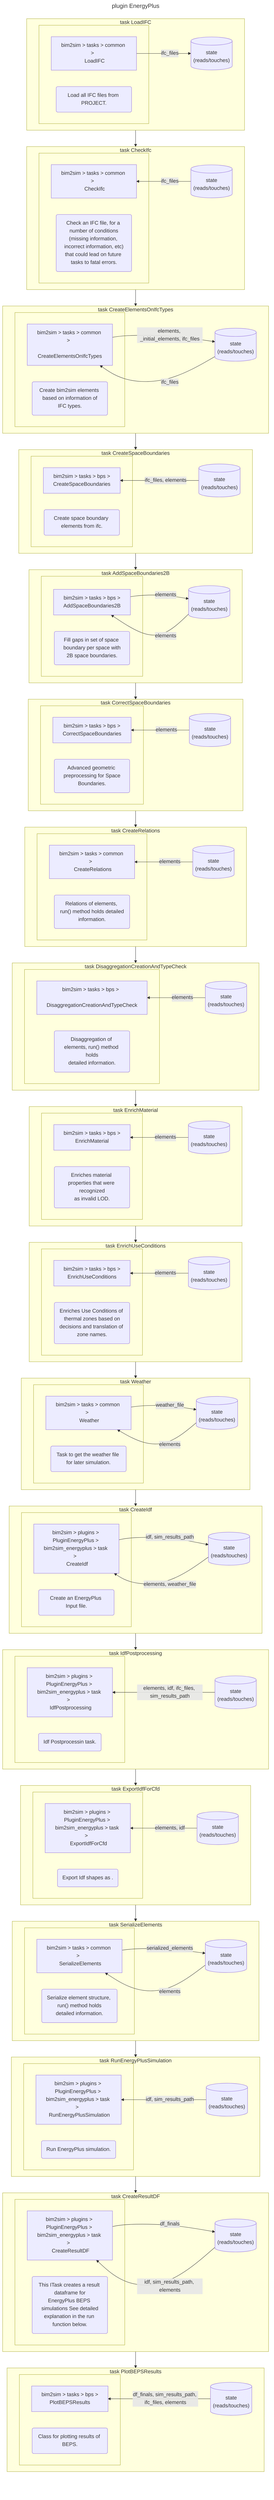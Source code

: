 ---
title: plugin EnergyPlus
---
flowchart TB
    
subgraph taskLoadIFC["task LoadIFC"]
 subgraph "" 

  tLoadIFC["bim2sim > tasks > common >  
 LoadIFC"]
  extLoadIFC(" Load all IFC files from PROJECT. " )
 end

stateLoadIFC[("state
 (reads/touches)")]
    
tLoadIFC -- ifc_files --> stateLoadIFC

end
    
subgraph taskCheckIfc["task CheckIfc"]
 subgraph "" 

  tCheckIfc["bim2sim > tasks > common >  
 CheckIfc"]
  extCheckIfc("  Check an IFC file, for a number of conditions
(missing information, incorrect information, etc)
that could lead on future tasks to fatal errors. " )
 end

stateCheckIfc[("state
 (reads/touches)")]
    
stateCheckIfc -- ifc_files --> tCheckIfc
direction RL
end
    
subgraph taskCreateElementsOnIfcTypes["task CreateElementsOnIfcTypes"]
 subgraph "" 

  tCreateElementsOnIfcTypes["bim2sim > tasks > common >  
 CreateElementsOnIfcTypes"]
  extCreateElementsOnIfcTypes(" Create bim2sim elements based on information of
IFC types. " )
 end

stateCreateElementsOnIfcTypes[("state
 (reads/touches)")]
    
stateCreateElementsOnIfcTypes -- ifc_files --> tCreateElementsOnIfcTypes

tCreateElementsOnIfcTypes -- elements, _initial_elements, ifc_files --> stateCreateElementsOnIfcTypes

end
    
subgraph taskCreateSpaceBoundaries["task CreateSpaceBoundaries"]
 subgraph "" 

  tCreateSpaceBoundaries["bim2sim > tasks > bps >  
 CreateSpaceBoundaries"]
  extCreateSpaceBoundaries(" Create space boundary elements from ifc. " )
 end

stateCreateSpaceBoundaries[("state
 (reads/touches)")]
    
stateCreateSpaceBoundaries -- ifc_files, elements --> tCreateSpaceBoundaries
direction RL
end
    
subgraph taskAddSpaceBoundaries2B["task AddSpaceBoundaries2B"]
 subgraph "" 

  tAddSpaceBoundaries2B["bim2sim > tasks > bps >  
 AddSpaceBoundaries2B"]
  extAddSpaceBoundaries2B(" Fill gaps in set of space boundary per space with
2B space boundaries. " )
 end

stateAddSpaceBoundaries2B[("state
 (reads/touches)")]
    
stateAddSpaceBoundaries2B -- elements --> tAddSpaceBoundaries2B

tAddSpaceBoundaries2B -- elements --> stateAddSpaceBoundaries2B

end
    
subgraph taskCorrectSpaceBoundaries["task CorrectSpaceBoundaries"]
 subgraph "" 

  tCorrectSpaceBoundaries["bim2sim > tasks > bps >  
 CorrectSpaceBoundaries"]
  extCorrectSpaceBoundaries(" Advanced geometric preprocessing for Space
Boundaries. " )
 end

stateCorrectSpaceBoundaries[("state
 (reads/touches)")]
    
stateCorrectSpaceBoundaries -- elements --> tCorrectSpaceBoundaries
direction RL
end
    
subgraph taskCreateRelations["task CreateRelations"]
 subgraph "" 

  tCreateRelations["bim2sim > tasks > common >  
 CreateRelations"]
  extCreateRelations(" Relations of elements, run() method holds detailed
information. " )
 end

stateCreateRelations[("state
 (reads/touches)")]
    
stateCreateRelations -- elements --> tCreateRelations
direction RL
end
    
subgraph taskDisaggregationCreationAndTypeCheck["task DisaggregationCreationAndTypeCheck"]
 subgraph "" 

  tDisaggregationCreationAndTypeCheck["bim2sim > tasks > bps >  
 DisaggregationCreationAndTypeCheck"]
  extDisaggregationCreationAndTypeCheck(" Disaggregation of elements, run() method holds
detailed information. " )
 end

stateDisaggregationCreationAndTypeCheck[("state
 (reads/touches)")]
    
stateDisaggregationCreationAndTypeCheck -- elements --> tDisaggregationCreationAndTypeCheck
direction RL
end
    
subgraph taskEnrichMaterial["task EnrichMaterial"]
 subgraph "" 

  tEnrichMaterial["bim2sim > tasks > bps >  
 EnrichMaterial"]
  extEnrichMaterial(" Enriches material properties that were recognized
as invalid LOD. " )
 end

stateEnrichMaterial[("state
 (reads/touches)")]
    
stateEnrichMaterial -- elements --> tEnrichMaterial
direction RL
end
    
subgraph taskEnrichUseConditions["task EnrichUseConditions"]
 subgraph "" 

  tEnrichUseConditions["bim2sim > tasks > bps >  
 EnrichUseConditions"]
  extEnrichUseConditions(" Enriches Use Conditions of thermal zones based on
decisions and translation of zone names. " )
 end

stateEnrichUseConditions[("state
 (reads/touches)")]
    
stateEnrichUseConditions -- elements --> tEnrichUseConditions
direction RL
end
    
subgraph taskWeather["task Weather"]
 subgraph "" 

  tWeather["bim2sim > tasks > common >  
 Weather"]
  extWeather(" Task to get the weather file for later simulation. " )
 end

stateWeather[("state
 (reads/touches)")]
    
stateWeather -- elements --> tWeather

tWeather -- weather_file --> stateWeather

end
    
subgraph taskCreateIdf["task CreateIdf"]
 subgraph "" 

  tCreateIdf["bim2sim > plugins > PluginEnergyPlus > 
bim2sim_energyplus > task >  
 CreateIdf"]
  extCreateIdf(" Create an EnergyPlus Input file. " )
 end

stateCreateIdf[("state
 (reads/touches)")]
    
stateCreateIdf -- elements, weather_file --> tCreateIdf

tCreateIdf -- idf, sim_results_path --> stateCreateIdf

end
    
subgraph taskIdfPostprocessing["task IdfPostprocessing"]
 subgraph "" 

  tIdfPostprocessing["bim2sim > plugins > PluginEnergyPlus > 
bim2sim_energyplus > task >  
 IdfPostprocessing"]
  extIdfPostprocessing(" Idf Postprocessin task. " )
 end

stateIdfPostprocessing[("state
 (reads/touches)")]
    
stateIdfPostprocessing -- elements, idf, ifc_files, sim_results_path --> tIdfPostprocessing
direction RL
end
    
subgraph taskExportIdfForCfd["task ExportIdfForCfd"]
 subgraph "" 

  tExportIdfForCfd["bim2sim > plugins > PluginEnergyPlus > 
bim2sim_energyplus > task >  
 ExportIdfForCfd"]
  extExportIdfForCfd("  Export Idf shapes as . " )
 end

stateExportIdfForCfd[("state
 (reads/touches)")]
    
stateExportIdfForCfd -- elements, idf --> tExportIdfForCfd
direction RL
end
    
subgraph taskSerializeElements["task SerializeElements"]
 subgraph "" 

  tSerializeElements["bim2sim > tasks > common >  
 SerializeElements"]
  extSerializeElements(" Serialize element structure, run() method holds
detailed information. " )
 end

stateSerializeElements[("state
 (reads/touches)")]
    
stateSerializeElements -- elements --> tSerializeElements

tSerializeElements -- serialized_elements --> stateSerializeElements

end
    
subgraph taskRunEnergyPlusSimulation["task RunEnergyPlusSimulation"]
 subgraph "" 

  tRunEnergyPlusSimulation["bim2sim > plugins > PluginEnergyPlus > 
bim2sim_energyplus > task >  
 RunEnergyPlusSimulation"]
  extRunEnergyPlusSimulation(" Run EnergyPlus simulation. " )
 end

stateRunEnergyPlusSimulation[("state
 (reads/touches)")]
    
stateRunEnergyPlusSimulation -- idf, sim_results_path --> tRunEnergyPlusSimulation
direction RL
end
    
subgraph taskCreateResultDF["task CreateResultDF"]
 subgraph "" 

  tCreateResultDF["bim2sim > plugins > PluginEnergyPlus > 
bim2sim_energyplus > task >  
 CreateResultDF"]
  extCreateResultDF(" This ITask creates a result dataframe for
EnergyPlus BEPS simulations See detailed
explanation in the run function below. " )
 end

stateCreateResultDF[("state
 (reads/touches)")]
    
stateCreateResultDF -- idf, sim_results_path, elements --> tCreateResultDF

tCreateResultDF -- df_finals --> stateCreateResultDF

end
    
subgraph taskPlotBEPSResults["task PlotBEPSResults"]
 subgraph "" 

  tPlotBEPSResults["bim2sim > tasks > bps >  
 PlotBEPSResults"]
  extPlotBEPSResults(" Class for plotting results of BEPS. " )
 end

statePlotBEPSResults[("state
 (reads/touches)")]
    
statePlotBEPSResults -- df_finals, sim_results_path, ifc_files, elements --> tPlotBEPSResults
direction RL
end
    taskLoadIFC --> taskCheckIfc 
taskCheckIfc --> taskCreateElementsOnIfcTypes 
taskCreateElementsOnIfcTypes --> taskCreateSpaceBoundaries 
taskCreateSpaceBoundaries --> taskAddSpaceBoundaries2B 
taskAddSpaceBoundaries2B --> taskCorrectSpaceBoundaries 
taskCorrectSpaceBoundaries --> taskCreateRelations 
taskCreateRelations --> taskDisaggregationCreationAndTypeCheck 
taskDisaggregationCreationAndTypeCheck --> taskEnrichMaterial 
taskEnrichMaterial --> taskEnrichUseConditions 
taskEnrichUseConditions --> taskWeather 
taskWeather --> taskCreateIdf 
taskCreateIdf --> taskIdfPostprocessing 
taskIdfPostprocessing --> taskExportIdfForCfd 
taskExportIdfForCfd --> taskSerializeElements 
taskSerializeElements --> taskRunEnergyPlusSimulation 
taskRunEnergyPlusSimulation --> taskCreateResultDF 
taskCreateResultDF --> taskPlotBEPSResults